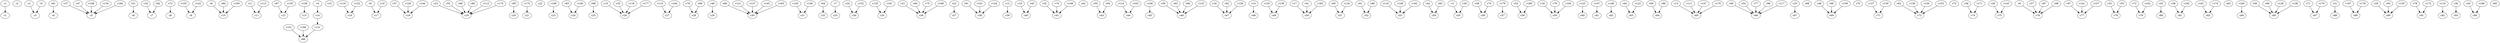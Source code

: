 strict digraph  {
c1;
c2;
c3;
c4;
c5;
c6;
c7;
c8;
c9;
c10;
c11;
c12;
c13;
c14;
c15;
c16;
c17;
c18;
c19;
c20;
c21;
c22;
c23;
c24;
c25;
c26;
c27;
c28;
c29;
c30;
c31;
c32;
c33;
c34;
c35;
c36;
c37;
c38;
c39;
c40;
c41;
c42;
c43;
c44;
c45;
c46;
c47;
c48;
c49;
c50;
c51;
c52;
c53;
c54;
c55;
c56;
c57;
c58;
c59;
c60;
c61;
c62;
c63;
c64;
c65;
c66;
c67;
c68;
c69;
c70;
c71;
c72;
c73;
c74;
c75;
c76;
c77;
c78;
c79;
c80;
c81;
c82;
c83;
c84;
c85;
c86;
c87;
c88;
c89;
c90;
c91;
c92;
c93;
c94;
c95;
v1;
v2;
v3;
v4;
v5;
v6;
v7;
v8;
v9;
v10;
v11;
v12;
v13;
v14;
v15;
v16;
v17;
v18;
v19;
v20;
v21;
v22;
v23;
v24;
v25;
v26;
v27;
v28;
v29;
v30;
v31;
v32;
v33;
v34;
v35;
v36;
v37;
v38;
v39;
v40;
v41;
v42;
v43;
v44;
v45;
v46;
v47;
v48;
v49;
v50;
v51;
v52;
v53;
v54;
v55;
v56;
v57;
v58;
v59;
v60;
v61;
v62;
v63;
v64;
v65;
v66;
v67;
v68;
v69;
v70;
v71;
v72;
v73;
v74;
v75;
v76;
v77;
v78;
v79;
v80;
v81;
v82;
v83;
v84;
v85;
v86;
v87;
v88;
v89;
v90;
v91;
v92;
v93;
v94;
v95;
v96;
v97;
v98;
v99;
v100;
v101;
v102;
v103;
v104;
v105;
v106;
v107;
v108;
v109;
v110;
v111;
v112;
v113;
v114;
v115;
v116;
v117;
v118;
v119;
v120;
v121;
v122;
v123;
v124;
v125;
v126;
v127;
v128;
v129;
v130;
v131;
v132;
v133;
v134;
v135;
v136;
v137;
v138;
v139;
v140;
v141;
v142;
v143;
v144;
v145;
v146;
v147;
v148;
v149;
v150;
v151;
v152;
v153;
v154;
v155;
v156;
v157;
v158;
v159;
v160;
v161;
v162;
v163;
v164;
v165;
v166;
v167;
v168;
v169;
v170;
v171;
v172;
v173;
v174;
v175;
v176;
v177;
v178;
v179;
v180;
v181;
v182;
v183;
v184;
c14 -> v131  [weight=1];
v1 -> c1  [weight=1];
v2 -> c3  [weight=1];
v3 -> c55  [weight=1];
v4 -> c14  [weight=1];
v5 -> c3  [weight=1];
v6 -> c10  [weight=1];
v7 -> c33  [weight=1];
v8 -> c76  [weight=1];
v9 -> c17  [weight=1];
v10 -> c17  [weight=1];
v11 -> c11  [weight=1];
v12 -> c39  [weight=1];
v13 -> c65  [weight=1];
v14 -> c48  [weight=1];
v15 -> c26  [weight=1];
v16 -> c47  [weight=1];
v17 -> c50  [weight=1];
v18 -> c59  [weight=1];
v19 -> c40  [weight=1];
v20 -> c94  [weight=1];
v21 -> c36  [weight=1];
v22 -> c37  [weight=1];
v23 -> c19  [weight=1];
v24 -> c34  [weight=1];
v25 -> c67  [weight=1];
v26 -> c75  [weight=1];
v27 -> c76  [weight=1];
v28 -> c55  [weight=1];
v29 -> c90  [weight=1];
v30 -> c93  [weight=1];
v31 -> c88  [weight=1];
v32 -> c41  [weight=1];
v33 -> c78  [weight=1];
v34 -> c7  [weight=1];
v35 -> c26  [weight=1];
v36 -> c74  [weight=1];
v37 -> c5  [weight=1];
v38 -> c81  [weight=1];
v39 -> c46  [weight=1];
v40 -> c36  [weight=1];
v41 -> c50  [weight=1];
v42 -> c54  [weight=1];
v43 -> c80  [weight=1];
v44 -> c63  [weight=1];
v45 -> c40  [weight=1];
v46 -> c29  [weight=1];
v47 -> c5  [weight=1];
v48 -> c69  [weight=1];
v49 -> c66  [weight=1];
v50 -> c43  [weight=1];
v51 -> c6  [weight=1];
v52 -> c58  [weight=1];
v53 -> c78  [weight=1];
v54 -> c66  [weight=1];
v55 -> c19  [weight=1];
v56 -> c85  [weight=1];
v57 -> c18  [weight=1];
v58 -> c56  [weight=1];
v59 -> c64  [weight=1];
v60 -> c85  [weight=1];
v61 -> c52  [weight=1];
v62 -> c72  [weight=1];
v63 -> c46  [weight=1];
v64 -> c32  [weight=1];
v65 -> c51  [weight=1];
v66 -> c46  [weight=1];
v67 -> c12  [weight=1];
v68 -> c19  [weight=1];
v69 -> c30  [weight=1];
v70 -> c56  [weight=1];
v71 -> c87  [weight=1];
v72 -> c8  [weight=1];
v73 -> c79  [weight=1];
v74 -> c41  [weight=1];
v75 -> c36  [weight=1];
v76 -> c28  [weight=1];
v77 -> c66  [weight=1];
v78 -> c91  [weight=1];
v79 -> c59  [weight=1];
v80 -> c19  [weight=1];
v81 -> c4  [weight=1];
v82 -> c7  [weight=1];
v83 -> c24  [weight=1];
v84 -> c10  [weight=1];
v85 -> c54  [weight=1];
v86 -> c64  [weight=1];
v87 -> c76  [weight=1];
v88 -> c25  [weight=1];
v89 -> c52  [weight=1];
v90 -> c69  [weight=1];
v91 -> c38  [weight=1];
v92 -> c47  [weight=1];
v93 -> c90  [weight=1];
v94 -> c43  [weight=1];
v95 -> c20  [weight=1];
v96 -> c66  [weight=1];
v97 -> c77  [weight=1];
v98 -> c76  [weight=1];
v99 -> c28  [weight=1];
v100 -> c10  [weight=1];
v101 -> c38  [weight=1];
v102 -> c79  [weight=1];
v103 -> c9  [weight=1];
v104 -> c59  [weight=1];
v105 -> c31  [weight=1];
v106 -> c45  [weight=1];
v107 -> c61  [weight=1];
v108 -> c5  [weight=1];
v109 -> c23  [weight=1];
v110 -> c92  [weight=1];
v111 -> c65  [weight=1];
v112 -> c19  [weight=1];
v113 -> c11  [weight=1];
v114 -> c44  [weight=1];
v115 -> c27  [weight=1];
v116 -> c53  [weight=1];
v117 -> c66  [weight=1];
v118 -> c26  [weight=1];
v119 -> c16  [weight=1];
v120 -> c49  [weight=1];
v121 -> c30  [weight=1];
v122 -> c63  [weight=1];
v123 -> c60  [weight=1];
v124 -> c51  [weight=1];
v125 -> c35  [weight=1];
v126 -> c18  [weight=1];
v127 -> c71  [weight=1];
v128 -> c85  [weight=1];
v129 -> c47  [weight=1];
v130 -> c71  [weight=1];
v131 -> c86  [weight=1];
v132 -> c16  [weight=1];
v133 -> c46  [weight=1];
v134 -> c5  [weight=1];
v135 -> c90  [weight=1];
v136 -> c72  [weight=1];
v137 -> c30  [weight=1];
v138 -> c85  [weight=1];
v139 -> c49  [weight=1];
v140 -> c24  [weight=1];
v141 -> c77  [weight=1];
v142 -> c9  [weight=1];
v143 -> c75  [weight=1];
v144 -> c18  [weight=1];
v145 -> c30  [weight=1];
v146 -> c62  [weight=1];
v147 -> c65  [weight=1];
v148 -> c53  [weight=1];
v149 -> c41  [weight=1];
v150 -> c72  [weight=1];
v151 -> c86  [weight=1];
v152 -> c34  [weight=1];
v153 -> c72  [weight=1];
v154 -> c38  [weight=1];
v155 -> c12  [weight=1];
v156 -> c31  [weight=1];
v157 -> c77  [weight=1];
v158 -> c13  [weight=1];
v159 -> c69  [weight=1];
v160 -> c84  [weight=1];
v161 -> c82  [weight=1];
v162 -> c53  [weight=1];
v163 -> c44  [weight=1];
v164 -> c27  [weight=1];
v165 -> c30  [weight=1];
v166 -> c86  [weight=1];
v167 -> c89  [weight=1];
v168 -> c36  [weight=1];
v169 -> c94  [weight=1];
v170 -> c65  [weight=1];
v171 -> c74  [weight=1];
v172 -> c91  [weight=1];
v173 -> c19  [weight=1];
v174 -> c82  [weight=1];
v175 -> c21  [weight=1];
v176 -> c87  [weight=1];
v177 -> c26  [weight=1];
v178 -> c89  [weight=1];
v179 -> c57  [weight=1];
v180 -> c58  [weight=1];
v181 -> c35  [weight=1];
v182 -> c81  [weight=1];
v183 -> c50  [weight=1];
v184 -> c5  [weight=1];
}
